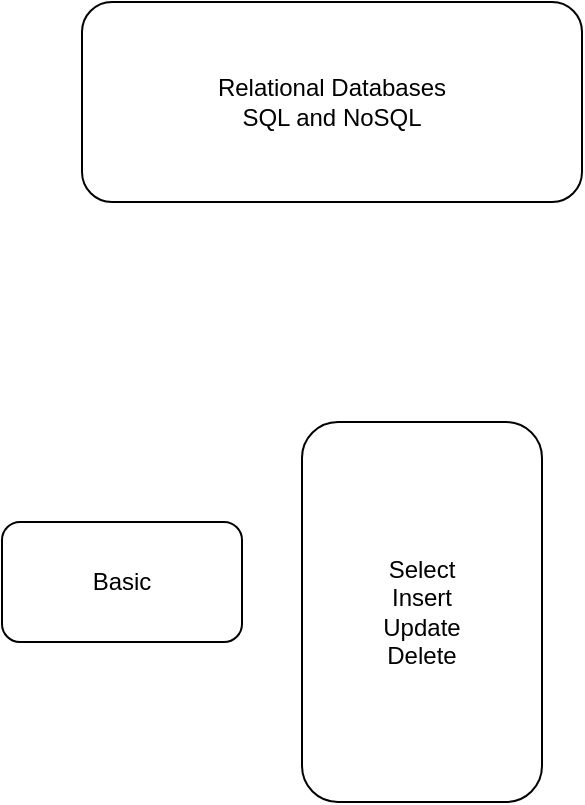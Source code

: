 <mxfile version="24.7.12">
  <diagram name="Page-1" id="axP3jtlbbpQafpewLwjW">
    <mxGraphModel dx="1050" dy="557" grid="1" gridSize="10" guides="1" tooltips="1" connect="1" arrows="1" fold="1" page="1" pageScale="1" pageWidth="3300" pageHeight="4681" math="0" shadow="0">
      <root>
        <mxCell id="0" />
        <mxCell id="1" parent="0" />
        <mxCell id="Tumo_lTggsX-KIPxV8CM-2" value="Basic" style="rounded=1;whiteSpace=wrap;html=1;" vertex="1" parent="1">
          <mxGeometry x="130" y="320" width="120" height="60" as="geometry" />
        </mxCell>
        <mxCell id="Tumo_lTggsX-KIPxV8CM-3" value="&lt;div&gt;Select&lt;/div&gt;Insert&lt;div&gt;Update&lt;/div&gt;&lt;div&gt;Delete&lt;/div&gt;" style="rounded=1;whiteSpace=wrap;html=1;" vertex="1" parent="1">
          <mxGeometry x="280" y="270" width="120" height="190" as="geometry" />
        </mxCell>
        <mxCell id="Tumo_lTggsX-KIPxV8CM-4" value="Relational Databases&lt;div&gt;SQL and NoSQL&lt;/div&gt;" style="rounded=1;whiteSpace=wrap;html=1;" vertex="1" parent="1">
          <mxGeometry x="170" y="60" width="250" height="100" as="geometry" />
        </mxCell>
      </root>
    </mxGraphModel>
  </diagram>
</mxfile>
